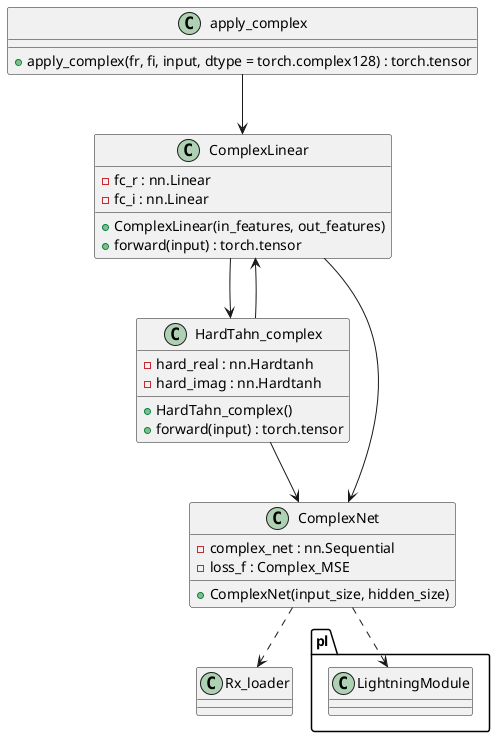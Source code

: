 @startuml
class apply_complex {
    +apply_complex(fr, fi, input, dtype = torch.complex128) : torch.tensor
}
class ComplexLinear {
    -fc_r : nn.Linear
    -fc_i : nn.Linear
    +ComplexLinear(in_features, out_features)
    +forward(input) : torch.tensor
}
class HardTahn_complex {
    -hard_real : nn.Hardtanh
    -hard_imag : nn.Hardtanh
    +HardTahn_complex()
    +forward(input) : torch.tensor
}
class ComplexNet {
    -complex_net : nn.Sequential
    -loss_f : Complex_MSE
    +ComplexNet(input_size, hidden_size)
}
apply_complex --> ComplexLinear
ComplexLinear --> HardTahn_complex
HardTahn_complex --> ComplexLinear
ComplexLinear --> ComplexNet
HardTahn_complex --> ComplexNet
ComplexNet ..> pl.LightningModule
ComplexNet ..> Rx_loader
@enduml
